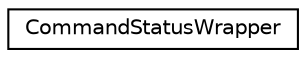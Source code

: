 digraph "Graphical Class Hierarchy"
{
  edge [fontname="Helvetica",fontsize="10",labelfontname="Helvetica",labelfontsize="10"];
  node [fontname="Helvetica",fontsize="10",shape=record];
  rankdir="LR";
  Node1 [label="CommandStatusWrapper",height=0.2,width=0.4,color="black", fillcolor="white", style="filled",URL="$struct_command_status_wrapper.html"];
}

